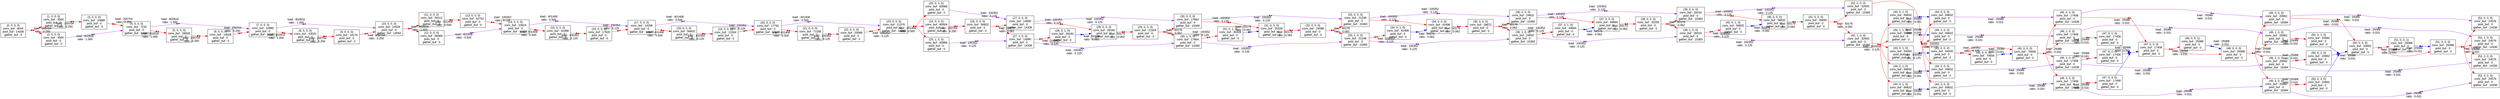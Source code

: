 digraph "graph" {
	rankdir=LR
	"(0, 0, 0, 0)" [label="(0, 0, 0, 0)
conv_buf : 4044
pool_buf : 14336
gather_buf : 0" fontname=Arial shape=rectangle]
	"(1, 0, 0, 0)" [label="(1, 0, 0, 0)
conv_buf : 3584
pool_buf : 0
gather_buf : 0" fontname=Arial shape=rectangle]
	"(2, 0, 0, 0)" [label="(2, 0, 0, 0)
conv_buf : 3584
pool_buf : 0
gather_buf : 0" fontname=Arial shape=rectangle]
	"(3, 0, 0, 0)" [label="(3, 0, 0, 0)
conv_buf : 10880
pool_buf : 0
gather_buf : 0" fontname=Arial shape=rectangle]
	"(4, 0, 0, 0)" [label="(4, 0, 0, 0)
conv_buf : 7232
pool_buf : 0
gather_buf : 14592" fontname=Arial shape=rectangle]
	"(5, 0, 0, 0)" [label="(5, 0, 0, 0)
conv_buf : 28928
pool_buf : 0
gather_buf : 0" fontname=Arial shape=rectangle]
	"(6, 0, 0, 0)" [label="(6, 0, 0, 0)
conv_buf : 14528
pool_buf : 0
gather_buf : 0" fontname=Arial shape=rectangle]
	"(7, 0, 0, 0)" [label="(7, 0, 0, 0)
conv_buf : 10880
pool_buf : 0
gather_buf : 14592" fontname=Arial shape=rectangle]
	"(8, 0, 0, 0)" [label="(8, 0, 0, 0)
conv_buf : 43520
pool_buf : 0
gather_buf : 0" fontname=Arial shape=rectangle]
	"(9, 0, 0, 0)" [label="(9, 0, 0, 0)
conv_buf : 18176
pool_buf : 0
gather_buf : 0" fontname=Arial shape=rectangle]
	"(10, 0, 0, 0)" [label="(10, 0, 0, 0)
conv_buf : 14528
pool_buf : 0
gather_buf : 14592" fontname=Arial shape=rectangle]
	"(11, 0, 0, 0)" [label="(11, 0, 0, 0)
conv_buf : 58112
pool_buf : 0
gather_buf : 0" fontname=Arial shape=rectangle]
	"(12, 0, 0, 0)" [label="(12, 0, 0, 0)
conv_buf : 58368
pool_buf : 0
gather_buf : 0" fontname=Arial shape=rectangle]
	"(13, 0, 0, 0)" [label="(13, 0, 0, 0)
conv_buf : 42752
pool_buf : 0
gather_buf : 0" fontname=Arial shape=rectangle]
	"(14, 0, 0, 0)" [label="(14, 0, 0, 0)
conv_buf : 10624
pool_buf : 0
gather_buf : 14336" fontname=Arial shape=rectangle]
	"(15, 0, 0, 0)" [label="(15, 0, 0, 0)
conv_buf : 42496
pool_buf : 0
gather_buf : 0" fontname=Arial shape=rectangle]
	"(16, 0, 0, 0)" [label="(16, 0, 0, 0)
conv_buf : 17920
pool_buf : 0
gather_buf : 0" fontname=Arial shape=rectangle]
	"(17, 0, 0, 0)" [label="(17, 0, 0, 0)
conv_buf : 14208
pool_buf : 0
gather_buf : 14848" fontname=Arial shape=rectangle]
	"(18, 0, 0, 0)" [label="(18, 0, 0, 0)
conv_buf : 56832
pool_buf : 0
gather_buf : 0" fontname=Arial shape=rectangle]
	"(19, 0, 0, 0)" [label="(19, 0, 0, 0)
conv_buf : 21504
pool_buf : 0
gather_buf : 0" fontname=Arial shape=rectangle]
	"(20, 0, 0, 0)" [label="(20, 0, 0, 0)
conv_buf : 17792
pool_buf : 0
gather_buf : 14848" fontname=Arial shape=rectangle]
	"(21, 0, 0, 0)" [label="(21, 0, 0, 0)
conv_buf : 71168
pool_buf : 0
gather_buf : 0" fontname=Arial shape=rectangle]
	"(22, 0, 0, 0)" [label="(22, 0, 0, 0)
conv_buf : 25088
pool_buf : 0
gather_buf : 0" fontname=Arial shape=rectangle]
	"(23, 0, 0, 0)" [label="(23, 0, 0, 0)
conv_buf : 21376
pool_buf : 0
gather_buf : 14848" fontname=Arial shape=rectangle]
	"(24, 0, 0, 0)" [label="(24, 0, 0, 0)
conv_buf : 85504
pool_buf : 0
gather_buf : 0" fontname=Arial shape=rectangle]
	"(25, 0, 0, 0)" [label="(25, 0, 0, 0)
conv_buf : 83968
pool_buf : 0
gather_buf : 0" fontname=Arial shape=rectangle]
	"(25, 1, 0, 0)" [label="(25, 1, 0, 0)
conv_buf : 83968
pool_buf : 0
gather_buf : 0" fontname=Arial shape=rectangle]
	"(26, 0, 0, 0)" [label="(26, 0, 0, 0)
conv_buf : 56832
pool_buf : 0
gather_buf : 0" fontname=Arial shape=rectangle]
	"(27, 0, 0, 0)" [label="(27, 0, 0, 0)
conv_buf : 14080
pool_buf : 0
gather_buf : 14336" fontname=Arial shape=rectangle]
	"(27, 1, 0, 0)" [label="(27, 1, 0, 0)
conv_buf : 14080
pool_buf : 0
gather_buf : 14336" fontname=Arial shape=rectangle]
	"(28, 0, 0, 0)" [label="(28, 0, 0, 0)
conv_buf : 28160
pool_buf : 0
gather_buf : 0" fontname=Arial shape=rectangle]
	"(28, 0, 1, 0)" [label="(28, 0, 1, 0)
conv_buf : 28160
pool_buf : 0
gather_buf : 0" fontname=Arial shape=rectangle]
	"(29, 0, 0, 0)" [label="(29, 0, 0, 0)
conv_buf : 21504
pool_buf : 0
gather_buf : 0" fontname=Arial shape=rectangle]
	"(30, 0, 0, 0)" [label="(30, 0, 0, 0)
conv_buf : 17664
pool_buf : 0
gather_buf : 15360" fontname=Arial shape=rectangle]
	"(30, 1, 0, 0)" [label="(30, 1, 0, 0)
conv_buf : 17664
pool_buf : 0
gather_buf : 15360" fontname=Arial shape=rectangle]
	"(31, 0, 0, 0)" [label="(31, 0, 0, 0)
conv_buf : 35328
pool_buf : 0
gather_buf : 0" fontname=Arial shape=rectangle]
	"(31, 0, 1, 0)" [label="(31, 0, 1, 0)
conv_buf : 35328
pool_buf : 0
gather_buf : 0" fontname=Arial shape=rectangle]
	"(32, 0, 0, 0)" [label="(32, 0, 0, 0)
conv_buf : 25088
pool_buf : 0
gather_buf : 0" fontname=Arial shape=rectangle]
	"(33, 0, 0, 0)" [label="(33, 0, 0, 0)
conv_buf : 21248
pool_buf : 0
gather_buf : 15360" fontname=Arial shape=rectangle]
	"(33, 1, 0, 0)" [label="(33, 1, 0, 0)
conv_buf : 21248
pool_buf : 0
gather_buf : 15360" fontname=Arial shape=rectangle]
	"(34, 0, 0, 0)" [label="(34, 0, 0, 0)
conv_buf : 42496
pool_buf : 0
gather_buf : 0" fontname=Arial shape=rectangle]
	"(34, 0, 1, 0)" [label="(34, 0, 1, 0)
conv_buf : 42496
pool_buf : 0
gather_buf : 0" fontname=Arial shape=rectangle]
	"(35, 0, 0, 0)" [label="(35, 0, 0, 0)
conv_buf : 28672
pool_buf : 0
gather_buf : 0" fontname=Arial shape=rectangle]
	"(36, 0, 0, 0)" [label="(36, 0, 0, 0)
conv_buf : 24832
pool_buf : 0
gather_buf : 15360" fontname=Arial shape=rectangle]
	"(36, 1, 0, 0)" [label="(36, 1, 0, 0)
conv_buf : 24832
pool_buf : 0
gather_buf : 15360" fontname=Arial shape=rectangle]
	"(37, 0, 0, 0)" [label="(37, 0, 0, 0)
conv_buf : 49664
pool_buf : 0
gather_buf : 0" fontname=Arial shape=rectangle]
	"(37, 0, 1, 0)" [label="(37, 0, 1, 0)
conv_buf : 49664
pool_buf : 0
gather_buf : 0" fontname=Arial shape=rectangle]
	"(38, 0, 0, 0)" [label="(38, 0, 0, 0)
conv_buf : 32256
pool_buf : 0
gather_buf : 0" fontname=Arial shape=rectangle]
	"(39, 0, 0, 0)" [label="(39, 0, 0, 0)
conv_buf : 28416
pool_buf : 0
gather_buf : 15360" fontname=Arial shape=rectangle]
	"(39, 1, 0, 0)" [label="(39, 1, 0, 0)
conv_buf : 28416
pool_buf : 0
gather_buf : 15360" fontname=Arial shape=rectangle]
	"(40, 0, 0, 0)" [label="(40, 0, 0, 0)
conv_buf : 56832
pool_buf : 0
gather_buf : 0" fontname=Arial shape=rectangle]
	"(40, 0, 1, 0)" [label="(40, 0, 1, 0)
conv_buf : 56832
pool_buf : 0
gather_buf : 0" fontname=Arial shape=rectangle]
	"(41, 0, 0, 0)" [label="(41, 0, 0, 0)
conv_buf : 35840
pool_buf : 0
gather_buf : 0" fontname=Arial shape=rectangle]
	"(42, 0, 0, 0)" [label="(42, 0, 0, 0)
conv_buf : 32000
pool_buf : 0
gather_buf : 15360" fontname=Arial shape=rectangle]
	"(42, 1, 0, 0)" [label="(42, 1, 0, 0)
conv_buf : 32000
pool_buf : 0
gather_buf : 15360" fontname=Arial shape=rectangle]
	"(43, 0, 0, 0)" [label="(43, 0, 0, 0)
conv_buf : 64000
pool_buf : 0
gather_buf : 0" fontname=Arial shape=rectangle]
	"(43, 0, 1, 0)" [label="(43, 0, 1, 0)
conv_buf : 64000
pool_buf : 0
gather_buf : 0" fontname=Arial shape=rectangle]
	"(44, 0, 0, 0)" [label="(44, 0, 0, 0)
conv_buf : 69632
pool_buf : 0
gather_buf : 0" fontname=Arial shape=rectangle]
	"(44, 0, 1, 0)" [label="(44, 0, 1, 0)
conv_buf : 69632
pool_buf : 0
gather_buf : 0" fontname=Arial shape=rectangle]
	"(44, 1, 0, 0)" [label="(44, 1, 0, 0)
conv_buf : 69632
pool_buf : 0
gather_buf : 0" fontname=Arial shape=rectangle]
	"(44, 1, 1, 0)" [label="(44, 1, 1, 0)
conv_buf : 69632
pool_buf : 0
gather_buf : 0" fontname=Arial shape=rectangle]
	"(44, 2, 0, 0)" [label="(44, 2, 0, 0)
conv_buf : 69632
pool_buf : 0
gather_buf : 0" fontname=Arial shape=rectangle]
	"(44, 2, 1, 0)" [label="(44, 2, 1, 0)
conv_buf : 69632
pool_buf : 0
gather_buf : 0" fontname=Arial shape=rectangle]
	"(44, 3, 0, 0)" [label="(44, 3, 0, 0)
conv_buf : 69632
pool_buf : 0
gather_buf : 0" fontname=Arial shape=rectangle]
	"(44, 3, 1, 0)" [label="(44, 3, 1, 0)
conv_buf : 69632
pool_buf : 0
gather_buf : 0" fontname=Arial shape=rectangle]
	"(45, 0, 0, 0)" [label="(45, 0, 0, 0)
conv_buf : 70656
pool_buf : 0
gather_buf : 0" fontname=Arial shape=rectangle]
	"(45, 0, 0, 1)" [label="(45, 0, 0, 1)
conv_buf : 70656
pool_buf : 0
gather_buf : 0" fontname=Arial shape=rectangle]
	"(46, 0, 0, 0)" [label="(46, 0, 0, 0)
conv_buf : 17408
pool_buf : 0
gather_buf : 14336" fontname=Arial shape=rectangle]
	"(46, 1, 0, 0)" [label="(46, 1, 0, 0)
conv_buf : 17408
pool_buf : 0
gather_buf : 14336" fontname=Arial shape=rectangle]
	"(46, 2, 0, 0)" [label="(46, 2, 0, 0)
conv_buf : 17408
pool_buf : 0
gather_buf : 14336" fontname=Arial shape=rectangle]
	"(46, 3, 0, 0)" [label="(46, 3, 0, 0)
conv_buf : 17408
pool_buf : 0
gather_buf : 14336" fontname=Arial shape=rectangle]
	"(47, 0, 0, 0)" [label="(47, 0, 0, 0)
conv_buf : 17408
pool_buf : 0
gather_buf : 0" fontname=Arial shape=rectangle]
	"(47, 0, 1, 0)" [label="(47, 0, 1, 0)
conv_buf : 17408
pool_buf : 0
gather_buf : 0" fontname=Arial shape=rectangle]
	"(47, 0, 2, 0)" [label="(47, 0, 2, 0)
conv_buf : 17408
pool_buf : 0
gather_buf : 0" fontname=Arial shape=rectangle]
	"(47, 0, 3, 0)" [label="(47, 0, 3, 0)
conv_buf : 17408
pool_buf : 0
gather_buf : 0" fontname=Arial shape=rectangle]
	"(48, 0, 0, 0)" [label="(48, 0, 0, 0)
conv_buf : 25088
pool_buf : 0
gather_buf : 0" fontname=Arial shape=rectangle]
	"(48, 0, 0, 1)" [label="(48, 0, 0, 1)
conv_buf : 25088
pool_buf : 0
gather_buf : 0" fontname=Arial shape=rectangle]
	"(49, 0, 0, 0)" [label="(49, 0, 0, 0)
conv_buf : 20992
pool_buf : 0
gather_buf : 16384" fontname=Arial shape=rectangle]
	"(49, 1, 0, 0)" [label="(49, 1, 0, 0)
conv_buf : 20992
pool_buf : 0
gather_buf : 16384" fontname=Arial shape=rectangle]
	"(49, 2, 0, 0)" [label="(49, 2, 0, 0)
conv_buf : 20992
pool_buf : 0
gather_buf : 16384" fontname=Arial shape=rectangle]
	"(49, 3, 0, 0)" [label="(49, 3, 0, 0)
conv_buf : 20992
pool_buf : 0
gather_buf : 16384" fontname=Arial shape=rectangle]
	"(50, 0, 0, 0)" [label="(50, 0, 0, 0)
conv_buf : 20992
pool_buf : 0
gather_buf : 0" fontname=Arial shape=rectangle]
	"(50, 0, 1, 0)" [label="(50, 0, 1, 0)
conv_buf : 20992
pool_buf : 0
gather_buf : 0" fontname=Arial shape=rectangle]
	"(50, 0, 2, 0)" [label="(50, 0, 2, 0)
conv_buf : 20992
pool_buf : 0
gather_buf : 0" fontname=Arial shape=rectangle]
	"(50, 0, 3, 0)" [label="(50, 0, 3, 0)
conv_buf : 20992
pool_buf : 0
gather_buf : 0" fontname=Arial shape=rectangle]
	"(51, 0, 0, 0)" [label="(51, 0, 0, 0)
conv_buf : 25088
pool_buf : 0
gather_buf : 0" fontname=Arial shape=rectangle]
	"(51, 0, 0, 1)" [label="(51, 0, 0, 1)
conv_buf : 25088
pool_buf : 0
gather_buf : 0" fontname=Arial shape=rectangle]
	"(52, 0, 0, 0)" [label="(52, 0, 0, 0)
conv_buf : 24576
pool_buf : 0
gather_buf : 14336" fontname=Arial shape=rectangle]
	"(52, 1, 0, 0)" [label="(52, 1, 0, 0)
conv_buf : 24576
pool_buf : 0
gather_buf : 14336" fontname=Arial shape=rectangle]
	"(52, 2, 0, 0)" [label="(52, 2, 0, 0)
conv_buf : 24576
pool_buf : 0
gather_buf : 14336" fontname=Arial shape=rectangle]
	"(52, 3, 0, 0)" [label="(52, 3, 0, 0)
conv_buf : 24576
pool_buf : 0
gather_buf : 14336" fontname=Arial shape=rectangle]
	"cast_from_(0, 0, 0, 0)" [fontname=Arial shape=point xlabel="load : 200704
ratio : 0.250"]
	"cast_from_(1, 0, 0, 0)" [fontname=Arial shape=point xlabel="load : 200704
ratio : 0.250"]
	"cast_from_(3, 0, 0, 0)" [fontname=Arial shape=point xlabel="load : 200704
ratio : 0.250"]
	"cast_from_(4, 0, 0, 0)" [fontname=Arial shape=point xlabel="load : 802816
ratio : 1.000"]
	"gather_from_(4, 0, 0, 0)" [fontname=Arial shape=point xlabel="load : 802816
ratio : 1.000"]
	"gather_from_(2, 0, 0, 0)" [fontname=Arial shape=point xlabel="load : 802816
ratio : 1.000"]
	"cast_from_(5, 0, 0, 0)" [fontname=Arial shape=point xlabel="load : 200704
ratio : 0.250"]
	"cast_from_(6, 0, 0, 0)" [fontname=Arial shape=point xlabel="load : 200704
ratio : 0.250"]
	"cast_from_(7, 0, 0, 0)" [fontname=Arial shape=point xlabel="load : 802816
ratio : 1.000"]
	"gather_from_(7, 0, 0, 0)" [fontname=Arial shape=point xlabel="load : 802816
ratio : 1.000"]
	"cast_from_(8, 0, 0, 0)" [fontname=Arial shape=point xlabel="load : 200704
ratio : 0.250"]
	"cast_from_(9, 0, 0, 0)" [fontname=Arial shape=point xlabel="load : 200704
ratio : 0.250"]
	"cast_from_(10, 0, 0, 0)" [fontname=Arial shape=point xlabel="load : 802816
ratio : 1.000"]
	"cast_from_(11, 0, 0, 0)" [fontname=Arial shape=point xlabel="load : 401408
ratio : 0.500"]
	"cast_from_(13, 0, 0, 0)" [fontname=Arial shape=point xlabel="load : 100352
ratio : 0.125"]
	"cast_from_(14, 0, 0, 0)" [fontname=Arial shape=point xlabel="load : 401408
ratio : 0.500"]
	"gather_from_(14, 0, 0, 0)" [fontname=Arial shape=point xlabel="load : 401408
ratio : 0.500"]
	"gather_from_(12, 0, 0, 0)" [fontname=Arial shape=point xlabel="load : 401408
ratio : 0.500"]
	"cast_from_(15, 0, 0, 0)" [fontname=Arial shape=point xlabel="load : 100352
ratio : 0.125"]
	"cast_from_(16, 0, 0, 0)" [fontname=Arial shape=point xlabel="load : 100352
ratio : 0.125"]
	"cast_from_(17, 0, 0, 0)" [fontname=Arial shape=point xlabel="load : 401408
ratio : 0.500"]
	"gather_from_(17, 0, 0, 0)" [fontname=Arial shape=point xlabel="load : 401408
ratio : 0.500"]
	"cast_from_(18, 0, 0, 0)" [fontname=Arial shape=point xlabel="load : 100352
ratio : 0.125"]
	"cast_from_(19, 0, 0, 0)" [fontname=Arial shape=point xlabel="load : 100352
ratio : 0.125"]
	"cast_from_(20, 0, 0, 0)" [fontname=Arial shape=point xlabel="load : 401408
ratio : 0.500"]
	"gather_from_(20, 0, 0, 0)" [fontname=Arial shape=point xlabel="load : 401408
ratio : 0.500"]
	"cast_from_(21, 0, 0, 0)" [fontname=Arial shape=point xlabel="load : 100352
ratio : 0.125"]
	"cast_from_(22, 0, 0, 0)" [fontname=Arial shape=point xlabel="load : 100352
ratio : 0.125"]
	"cast_from_(23, 0, 0, 0)" [fontname=Arial shape=point xlabel="load : 401408
ratio : 0.500"]
	"cast_from_(24, 0, 0, 0)" [fontname=Arial shape=point xlabel="load : 200704
ratio : 0.250"]
	"cast_from_(26, 0, 0, 0)" [fontname=Arial shape=point xlabel="load : 50176
ratio : 0.062"]
	"cast_from_(27, 0, 0, 0)" [fontname=Arial shape=point xlabel="load : 100352
ratio : 0.125"]
	"cast_from_(27, 1, 0, 0)" [fontname=Arial shape=point xlabel="load : 100352
ratio : 0.125"]
	"gather_from_(27, 0, 0, 0)" [fontname=Arial shape=point xlabel="load : 100352
ratio : 0.125"]
	"gather_from_(27, 1, 0, 0)" [fontname=Arial shape=point xlabel="load : 100352
ratio : 0.125"]
	"gather_from_(25, 0, 0, 0)" [fontname=Arial shape=point xlabel="load : 100352
ratio : 0.125"]
	"gather_from_(25, 1, 0, 0)" [fontname=Arial shape=point xlabel="load : 100352
ratio : 0.125"]
	"cast_from_(28, 0, 0, 0)" [fontname=Arial shape=point xlabel="load : 50176
ratio : 0.062"]
	"cast_from_(29, 0, 0, 0)" [fontname=Arial shape=point xlabel="load : 50176
ratio : 0.062"]
	"cast_from_(30, 0, 0, 0)" [fontname=Arial shape=point xlabel="load : 100352
ratio : 0.125"]
	"cast_from_(30, 1, 0, 0)" [fontname=Arial shape=point xlabel="load : 100352
ratio : 0.125"]
	"gather_from_(30, 0, 0, 0)" [fontname=Arial shape=point xlabel="load : 100352
ratio : 0.125"]
	"gather_from_(30, 1, 0, 0)" [fontname=Arial shape=point xlabel="load : 100352
ratio : 0.125"]
	"cast_from_(31, 0, 0, 0)" [fontname=Arial shape=point xlabel="load : 50176
ratio : 0.062"]
	"cast_from_(32, 0, 0, 0)" [fontname=Arial shape=point xlabel="load : 50176
ratio : 0.062"]
	"cast_from_(33, 0, 0, 0)" [fontname=Arial shape=point xlabel="load : 100352
ratio : 0.125"]
	"cast_from_(33, 1, 0, 0)" [fontname=Arial shape=point xlabel="load : 100352
ratio : 0.125"]
	"gather_from_(33, 0, 0, 0)" [fontname=Arial shape=point xlabel="load : 100352
ratio : 0.125"]
	"gather_from_(33, 1, 0, 0)" [fontname=Arial shape=point xlabel="load : 100352
ratio : 0.125"]
	"cast_from_(34, 0, 0, 0)" [fontname=Arial shape=point xlabel="load : 50176
ratio : 0.062"]
	"cast_from_(35, 0, 0, 0)" [fontname=Arial shape=point xlabel="load : 50176
ratio : 0.062"]
	"cast_from_(36, 0, 0, 0)" [fontname=Arial shape=point xlabel="load : 100352
ratio : 0.125"]
	"cast_from_(36, 1, 0, 0)" [fontname=Arial shape=point xlabel="load : 100352
ratio : 0.125"]
	"gather_from_(36, 0, 0, 0)" [fontname=Arial shape=point xlabel="load : 100352
ratio : 0.125"]
	"gather_from_(36, 1, 0, 0)" [fontname=Arial shape=point xlabel="load : 100352
ratio : 0.125"]
	"cast_from_(37, 0, 0, 0)" [fontname=Arial shape=point xlabel="load : 50176
ratio : 0.062"]
	"cast_from_(38, 0, 0, 0)" [fontname=Arial shape=point xlabel="load : 50176
ratio : 0.062"]
	"cast_from_(39, 0, 0, 0)" [fontname=Arial shape=point xlabel="load : 100352
ratio : 0.125"]
	"cast_from_(39, 1, 0, 0)" [fontname=Arial shape=point xlabel="load : 100352
ratio : 0.125"]
	"gather_from_(39, 0, 0, 0)" [fontname=Arial shape=point xlabel="load : 100352
ratio : 0.125"]
	"gather_from_(39, 1, 0, 0)" [fontname=Arial shape=point xlabel="load : 100352
ratio : 0.125"]
	"cast_from_(40, 0, 0, 0)" [fontname=Arial shape=point xlabel="load : 50176
ratio : 0.062"]
	"cast_from_(41, 0, 0, 0)" [fontname=Arial shape=point xlabel="load : 50176
ratio : 0.062"]
	"cast_from_(42, 0, 0, 0)" [fontname=Arial shape=point xlabel="load : 100352
ratio : 0.125"]
	"cast_from_(42, 1, 0, 0)" [fontname=Arial shape=point xlabel="load : 100352
ratio : 0.125"]
	"cast_from_(43, 0, 0, 0)" [fontname=Arial shape=point xlabel="load : 100352
ratio : 0.125"]
	"cast_from_(45, 0, 0, 0)" [fontname=Arial shape=point xlabel="load : 25088
ratio : 0.031"]
	"cast_from_(46, 0, 0, 0)" [fontname=Arial shape=point xlabel="load : 25088
ratio : 0.031"]
	"cast_from_(46, 1, 0, 0)" [fontname=Arial shape=point xlabel="load : 25088
ratio : 0.031"]
	"cast_from_(46, 2, 0, 0)" [fontname=Arial shape=point xlabel="load : 25088
ratio : 0.031"]
	"cast_from_(46, 3, 0, 0)" [fontname=Arial shape=point xlabel="load : 25088
ratio : 0.031"]
	"gather_from_(46, 0, 0, 0)" [fontname=Arial shape=point xlabel="load : 25088
ratio : 0.031"]
	"gather_from_(46, 1, 0, 0)" [fontname=Arial shape=point xlabel="load : 25088
ratio : 0.031"]
	"gather_from_(46, 2, 0, 0)" [fontname=Arial shape=point xlabel="load : 25088
ratio : 0.031"]
	"gather_from_(46, 3, 0, 0)" [fontname=Arial shape=point xlabel="load : 25088
ratio : 0.031"]
	"gather_from_(44, 0, 0, 0)" [fontname=Arial shape=point xlabel="load : 25088
ratio : 0.031"]
	"gather_from_(44, 1, 0, 0)" [fontname=Arial shape=point xlabel="load : 25088
ratio : 0.031"]
	"gather_from_(44, 2, 0, 0)" [fontname=Arial shape=point xlabel="load : 25088
ratio : 0.031"]
	"gather_from_(44, 3, 0, 0)" [fontname=Arial shape=point xlabel="load : 25088
ratio : 0.031"]
	"cast_from_(47, 0, 0, 0)" [fontname=Arial shape=point xlabel="load : 25088
ratio : 0.031"]
	"cast_from_(48, 0, 0, 0)" [fontname=Arial shape=point xlabel="load : 25088
ratio : 0.031"]
	"cast_from_(49, 0, 0, 0)" [fontname=Arial shape=point xlabel="load : 25088
ratio : 0.031"]
	"cast_from_(49, 1, 0, 0)" [fontname=Arial shape=point xlabel="load : 25088
ratio : 0.031"]
	"cast_from_(49, 2, 0, 0)" [fontname=Arial shape=point xlabel="load : 25088
ratio : 0.031"]
	"cast_from_(49, 3, 0, 0)" [fontname=Arial shape=point xlabel="load : 25088
ratio : 0.031"]
	"gather_from_(49, 0, 0, 0)" [fontname=Arial shape=point xlabel="load : 25088
ratio : 0.031"]
	"gather_from_(49, 1, 0, 0)" [fontname=Arial shape=point xlabel="load : 25088
ratio : 0.031"]
	"gather_from_(49, 2, 0, 0)" [fontname=Arial shape=point xlabel="load : 25088
ratio : 0.031"]
	"gather_from_(49, 3, 0, 0)" [fontname=Arial shape=point xlabel="load : 25088
ratio : 0.031"]
	"cast_from_(50, 0, 0, 0)" [fontname=Arial shape=point xlabel="load : 25088
ratio : 0.031"]
	"cast_from_(51, 0, 0, 0)" [fontname=Arial shape=point xlabel="load : 25088
ratio : 0.031"]
	"merge_to_(28, 0, 0, 0)" [fontname=Arial shape=point xlabel="load : 50176
ratio : 0.062"]
	"merge_to_(31, 0, 0, 0)" [fontname=Arial shape=point xlabel="load : 50176
ratio : 0.062"]
	"merge_to_(34, 0, 0, 0)" [fontname=Arial shape=point xlabel="load : 50176
ratio : 0.062"]
	"merge_to_(37, 0, 0, 0)" [fontname=Arial shape=point xlabel="load : 50176
ratio : 0.062"]
	"merge_to_(40, 0, 0, 0)" [fontname=Arial shape=point xlabel="load : 50176
ratio : 0.062"]
	"merge_to_(43, 0, 0, 0)" [fontname=Arial shape=point xlabel="load : 100352
ratio : 0.125"]
	"merge_to_(44, 0, 0, 0)" [fontname=Arial shape=point xlabel="load : 25088
ratio : 0.031"]
	"merge_to_(44, 1, 0, 0)" [fontname=Arial shape=point xlabel="load : 25088
ratio : 0.031"]
	"merge_to_(44, 2, 0, 0)" [fontname=Arial shape=point xlabel="load : 25088
ratio : 0.031"]
	"merge_to_(44, 3, 0, 0)" [fontname=Arial shape=point xlabel="load : 25088
ratio : 0.031"]
	"merge_to_(45, 0, 0, 0)" [fontname=Arial shape=point xlabel="load : 25088
ratio : 0.031"]
	"merge_to_(47, 0, 0, 0)" [fontname=Arial shape=point xlabel="load : 25088
ratio : 0.031"]
	"merge_to_(48, 0, 0, 0)" [fontname=Arial shape=point xlabel="load : 25088
ratio : 0.031"]
	"merge_to_(50, 0, 0, 0)" [fontname=Arial shape=point xlabel="load : 25088
ratio : 0.031"]
	"merge_to_(51, 0, 0, 0)" [fontname=Arial shape=point xlabel="load : 25088
ratio : 0.031"]
	"(0, 0, 0, 0)" -> "cast_from_(0, 0, 0, 0)" [color=red]
	"(1, 0, 0, 0)" -> "cast_from_(1, 0, 0, 0)" [color=red]
	"(2, 0, 0, 0)" -> "gather_from_(2, 0, 0, 0)" [color=purple]
	"(3, 0, 0, 0)" -> "cast_from_(3, 0, 0, 0)" [color=red]
	"(4, 0, 0, 0)" -> "cast_from_(4, 0, 0, 0)" [color=red]
	"(4, 0, 0, 0)" -> "gather_from_(4, 0, 0, 0)" [color=purple]
	"(5, 0, 0, 0)" -> "cast_from_(5, 0, 0, 0)" [color=red]
	"(6, 0, 0, 0)" -> "cast_from_(6, 0, 0, 0)" [color=red]
	"(7, 0, 0, 0)" -> "cast_from_(7, 0, 0, 0)" [color=red]
	"(7, 0, 0, 0)" -> "gather_from_(7, 0, 0, 0)" [color=purple]
	"(8, 0, 0, 0)" -> "cast_from_(8, 0, 0, 0)" [color=red]
	"(9, 0, 0, 0)" -> "cast_from_(9, 0, 0, 0)" [color=red]
	"(10, 0, 0, 0)" -> "cast_from_(10, 0, 0, 0)" [color=red]
	"(11, 0, 0, 0)" -> "cast_from_(11, 0, 0, 0)" [color=red]
	"(12, 0, 0, 0)" -> "gather_from_(12, 0, 0, 0)" [color=purple]
	"(13, 0, 0, 0)" -> "cast_from_(13, 0, 0, 0)" [color=red]
	"(14, 0, 0, 0)" -> "cast_from_(14, 0, 0, 0)" [color=red]
	"(14, 0, 0, 0)" -> "gather_from_(14, 0, 0, 0)" [color=purple]
	"(15, 0, 0, 0)" -> "cast_from_(15, 0, 0, 0)" [color=red]
	"(16, 0, 0, 0)" -> "cast_from_(16, 0, 0, 0)" [color=red]
	"(17, 0, 0, 0)" -> "cast_from_(17, 0, 0, 0)" [color=red]
	"(17, 0, 0, 0)" -> "gather_from_(17, 0, 0, 0)" [color=purple]
	"(18, 0, 0, 0)" -> "cast_from_(18, 0, 0, 0)" [color=red]
	"(19, 0, 0, 0)" -> "cast_from_(19, 0, 0, 0)" [color=red]
	"(20, 0, 0, 0)" -> "cast_from_(20, 0, 0, 0)" [color=red]
	"(20, 0, 0, 0)" -> "gather_from_(20, 0, 0, 0)" [color=purple]
	"(21, 0, 0, 0)" -> "cast_from_(21, 0, 0, 0)" [color=red]
	"(22, 0, 0, 0)" -> "cast_from_(22, 0, 0, 0)" [color=red]
	"(23, 0, 0, 0)" -> "cast_from_(23, 0, 0, 0)" [color=red]
	"(24, 0, 0, 0)" -> "cast_from_(24, 0, 0, 0)" [color=red]
	"(25, 0, 0, 0)" -> "gather_from_(25, 0, 0, 0)" [color=purple]
	"(25, 1, 0, 0)" -> "gather_from_(25, 1, 0, 0)" [color=purple]
	"(26, 0, 0, 0)" -> "cast_from_(26, 0, 0, 0)" [color=red]
	"(27, 0, 0, 0)" -> "cast_from_(27, 0, 0, 0)" [color=red]
	"(27, 0, 0, 0)" -> "gather_from_(27, 0, 0, 0)" [color=purple]
	"(27, 1, 0, 0)" -> "cast_from_(27, 1, 0, 0)" [color=red]
	"(27, 1, 0, 0)" -> "gather_from_(27, 1, 0, 0)" [color=purple]
	"(28, 0, 0, 0)" -> "cast_from_(28, 0, 0, 0)" [color=red]
	"(28, 0, 1, 0)" -> "merge_to_(28, 0, 0, 0)" [color=blue]
	"(29, 0, 0, 0)" -> "cast_from_(29, 0, 0, 0)" [color=red]
	"(30, 0, 0, 0)" -> "cast_from_(30, 0, 0, 0)" [color=red]
	"(30, 0, 0, 0)" -> "gather_from_(30, 0, 0, 0)" [color=purple]
	"(30, 1, 0, 0)" -> "cast_from_(30, 1, 0, 0)" [color=red]
	"(30, 1, 0, 0)" -> "gather_from_(30, 1, 0, 0)" [color=purple]
	"(31, 0, 0, 0)" -> "cast_from_(31, 0, 0, 0)" [color=red]
	"(31, 0, 1, 0)" -> "merge_to_(31, 0, 0, 0)" [color=blue]
	"(32, 0, 0, 0)" -> "cast_from_(32, 0, 0, 0)" [color=red]
	"(33, 0, 0, 0)" -> "cast_from_(33, 0, 0, 0)" [color=red]
	"(33, 0, 0, 0)" -> "gather_from_(33, 0, 0, 0)" [color=purple]
	"(33, 1, 0, 0)" -> "cast_from_(33, 1, 0, 0)" [color=red]
	"(33, 1, 0, 0)" -> "gather_from_(33, 1, 0, 0)" [color=purple]
	"(34, 0, 0, 0)" -> "cast_from_(34, 0, 0, 0)" [color=red]
	"(34, 0, 1, 0)" -> "merge_to_(34, 0, 0, 0)" [color=blue]
	"(35, 0, 0, 0)" -> "cast_from_(35, 0, 0, 0)" [color=red]
	"(36, 0, 0, 0)" -> "cast_from_(36, 0, 0, 0)" [color=red]
	"(36, 0, 0, 0)" -> "gather_from_(36, 0, 0, 0)" [color=purple]
	"(36, 1, 0, 0)" -> "cast_from_(36, 1, 0, 0)" [color=red]
	"(36, 1, 0, 0)" -> "gather_from_(36, 1, 0, 0)" [color=purple]
	"(37, 0, 0, 0)" -> "cast_from_(37, 0, 0, 0)" [color=red]
	"(37, 0, 1, 0)" -> "merge_to_(37, 0, 0, 0)" [color=blue]
	"(38, 0, 0, 0)" -> "cast_from_(38, 0, 0, 0)" [color=red]
	"(39, 0, 0, 0)" -> "cast_from_(39, 0, 0, 0)" [color=red]
	"(39, 0, 0, 0)" -> "gather_from_(39, 0, 0, 0)" [color=purple]
	"(39, 1, 0, 0)" -> "cast_from_(39, 1, 0, 0)" [color=red]
	"(39, 1, 0, 0)" -> "gather_from_(39, 1, 0, 0)" [color=purple]
	"(40, 0, 0, 0)" -> "cast_from_(40, 0, 0, 0)" [color=red]
	"(40, 0, 1, 0)" -> "merge_to_(40, 0, 0, 0)" [color=blue]
	"(41, 0, 0, 0)" -> "cast_from_(41, 0, 0, 0)" [color=red]
	"(42, 0, 0, 0)" -> "cast_from_(42, 0, 0, 0)" [color=red]
	"(42, 1, 0, 0)" -> "cast_from_(42, 1, 0, 0)" [color=red]
	"(43, 0, 0, 0)" -> "cast_from_(43, 0, 0, 0)" [color=red]
	"(43, 0, 1, 0)" -> "merge_to_(43, 0, 0, 0)" [color=blue]
	"(44, 0, 0, 0)" -> "gather_from_(44, 0, 0, 0)" [color=purple]
	"(44, 0, 1, 0)" -> "merge_to_(44, 0, 0, 0)" [color=blue]
	"(44, 1, 0, 0)" -> "gather_from_(44, 1, 0, 0)" [color=purple]
	"(44, 1, 1, 0)" -> "merge_to_(44, 1, 0, 0)" [color=blue]
	"(44, 2, 0, 0)" -> "gather_from_(44, 2, 0, 0)" [color=purple]
	"(44, 2, 1, 0)" -> "merge_to_(44, 2, 0, 0)" [color=blue]
	"(44, 3, 0, 0)" -> "gather_from_(44, 3, 0, 0)" [color=purple]
	"(44, 3, 1, 0)" -> "merge_to_(44, 3, 0, 0)" [color=blue]
	"(45, 0, 0, 0)" -> "cast_from_(45, 0, 0, 0)" [color=red]
	"(45, 0, 0, 1)" -> "merge_to_(45, 0, 0, 0)" [color=blue]
	"(46, 0, 0, 0)" -> "cast_from_(46, 0, 0, 0)" [color=red]
	"(46, 0, 0, 0)" -> "gather_from_(46, 0, 0, 0)" [color=purple]
	"(46, 1, 0, 0)" -> "cast_from_(46, 1, 0, 0)" [color=red]
	"(46, 1, 0, 0)" -> "gather_from_(46, 1, 0, 0)" [color=purple]
	"(46, 2, 0, 0)" -> "cast_from_(46, 2, 0, 0)" [color=red]
	"(46, 2, 0, 0)" -> "gather_from_(46, 2, 0, 0)" [color=purple]
	"(46, 3, 0, 0)" -> "cast_from_(46, 3, 0, 0)" [color=red]
	"(46, 3, 0, 0)" -> "gather_from_(46, 3, 0, 0)" [color=purple]
	"(47, 0, 0, 0)" -> "cast_from_(47, 0, 0, 0)" [color=red]
	"(47, 0, 1, 0)" -> "merge_to_(47, 0, 0, 0)" [color=blue]
	"(47, 0, 2, 0)" -> "merge_to_(47, 0, 0, 0)" [color=blue]
	"(47, 0, 3, 0)" -> "merge_to_(47, 0, 0, 0)" [color=blue]
	"(48, 0, 0, 0)" -> "cast_from_(48, 0, 0, 0)" [color=red]
	"(48, 0, 0, 1)" -> "merge_to_(48, 0, 0, 0)" [color=blue]
	"(49, 0, 0, 0)" -> "cast_from_(49, 0, 0, 0)" [color=red]
	"(49, 0, 0, 0)" -> "gather_from_(49, 0, 0, 0)" [color=purple]
	"(49, 1, 0, 0)" -> "cast_from_(49, 1, 0, 0)" [color=red]
	"(49, 1, 0, 0)" -> "gather_from_(49, 1, 0, 0)" [color=purple]
	"(49, 2, 0, 0)" -> "cast_from_(49, 2, 0, 0)" [color=red]
	"(49, 2, 0, 0)" -> "gather_from_(49, 2, 0, 0)" [color=purple]
	"(49, 3, 0, 0)" -> "cast_from_(49, 3, 0, 0)" [color=red]
	"(49, 3, 0, 0)" -> "gather_from_(49, 3, 0, 0)" [color=purple]
	"(50, 0, 0, 0)" -> "cast_from_(50, 0, 0, 0)" [color=red]
	"(50, 0, 1, 0)" -> "merge_to_(50, 0, 0, 0)" [color=blue]
	"(50, 0, 2, 0)" -> "merge_to_(50, 0, 0, 0)" [color=blue]
	"(50, 0, 3, 0)" -> "merge_to_(50, 0, 0, 0)" [color=blue]
	"(51, 0, 0, 0)" -> "cast_from_(51, 0, 0, 0)" [color=red]
	"(51, 0, 0, 1)" -> "merge_to_(51, 0, 0, 0)" [color=blue]
	"cast_from_(0, 0, 0, 0)" -> "(1, 0, 0, 0)" [color=red]
	"cast_from_(0, 0, 0, 0)" -> "(2, 0, 0, 0)" [color=red]
	"cast_from_(1, 0, 0, 0)" -> "(3, 0, 0, 0)" [color=red]
	"cast_from_(3, 0, 0, 0)" -> "(4, 0, 0, 0)" [color=red]
	"cast_from_(4, 0, 0, 0)" -> "(5, 0, 0, 0)" [color=red]
	"gather_from_(4, 0, 0, 0)" -> "(7, 0, 0, 0)" [color=purple]
	"gather_from_(2, 0, 0, 0)" -> "(4, 0, 0, 0)" [color=purple]
	"cast_from_(5, 0, 0, 0)" -> "(6, 0, 0, 0)" [color=red]
	"cast_from_(6, 0, 0, 0)" -> "(7, 0, 0, 0)" [color=red]
	"cast_from_(7, 0, 0, 0)" -> "(8, 0, 0, 0)" [color=red]
	"gather_from_(7, 0, 0, 0)" -> "(10, 0, 0, 0)" [color=purple]
	"cast_from_(8, 0, 0, 0)" -> "(9, 0, 0, 0)" [color=red]
	"cast_from_(9, 0, 0, 0)" -> "(10, 0, 0, 0)" [color=red]
	"cast_from_(10, 0, 0, 0)" -> "(11, 0, 0, 0)" [color=red]
	"cast_from_(10, 0, 0, 0)" -> "(12, 0, 0, 0)" [color=red]
	"cast_from_(11, 0, 0, 0)" -> "(13, 0, 0, 0)" [color=red]
	"cast_from_(13, 0, 0, 0)" -> "(14, 0, 0, 0)" [color=red]
	"cast_from_(14, 0, 0, 0)" -> "(15, 0, 0, 0)" [color=red]
	"gather_from_(14, 0, 0, 0)" -> "(17, 0, 0, 0)" [color=purple]
	"gather_from_(12, 0, 0, 0)" -> "(14, 0, 0, 0)" [color=purple]
	"cast_from_(15, 0, 0, 0)" -> "(16, 0, 0, 0)" [color=red]
	"cast_from_(16, 0, 0, 0)" -> "(17, 0, 0, 0)" [color=red]
	"cast_from_(17, 0, 0, 0)" -> "(18, 0, 0, 0)" [color=red]
	"gather_from_(17, 0, 0, 0)" -> "(20, 0, 0, 0)" [color=purple]
	"cast_from_(18, 0, 0, 0)" -> "(19, 0, 0, 0)" [color=red]
	"cast_from_(19, 0, 0, 0)" -> "(20, 0, 0, 0)" [color=red]
	"cast_from_(20, 0, 0, 0)" -> "(21, 0, 0, 0)" [color=red]
	"gather_from_(20, 0, 0, 0)" -> "(23, 0, 0, 0)" [color=purple]
	"cast_from_(21, 0, 0, 0)" -> "(22, 0, 0, 0)" [color=red]
	"cast_from_(22, 0, 0, 0)" -> "(23, 0, 0, 0)" [color=red]
	"cast_from_(23, 0, 0, 0)" -> "(24, 0, 0, 0)" [color=red]
	"cast_from_(23, 0, 0, 0)" -> "(25, 0, 0, 0)" [color=red]
	"cast_from_(23, 0, 0, 0)" -> "(25, 1, 0, 0)" [color=red]
	"cast_from_(24, 0, 0, 0)" -> "(26, 0, 0, 0)" [color=red]
	"cast_from_(26, 0, 0, 0)" -> "(27, 0, 0, 0)" [color=red]
	"cast_from_(26, 0, 0, 0)" -> "(27, 1, 0, 0)" [color=red]
	"cast_from_(27, 0, 0, 0)" -> "(28, 0, 0, 0)" [color=red]
	"cast_from_(27, 1, 0, 0)" -> "(28, 0, 1, 0)" [color=red]
	"gather_from_(27, 0, 0, 0)" -> "(30, 0, 0, 0)" [color=purple]
	"gather_from_(27, 1, 0, 0)" -> "(30, 1, 0, 0)" [color=purple]
	"gather_from_(25, 0, 0, 0)" -> "(27, 0, 0, 0)" [color=purple]
	"gather_from_(25, 1, 0, 0)" -> "(27, 1, 0, 0)" [color=purple]
	"cast_from_(28, 0, 0, 0)" -> "(29, 0, 0, 0)" [color=red]
	"cast_from_(29, 0, 0, 0)" -> "(30, 0, 0, 0)" [color=red]
	"cast_from_(29, 0, 0, 0)" -> "(30, 1, 0, 0)" [color=red]
	"cast_from_(30, 0, 0, 0)" -> "(31, 0, 0, 0)" [color=red]
	"cast_from_(30, 1, 0, 0)" -> "(31, 0, 1, 0)" [color=red]
	"gather_from_(30, 0, 0, 0)" -> "(33, 0, 0, 0)" [color=purple]
	"gather_from_(30, 1, 0, 0)" -> "(33, 1, 0, 0)" [color=purple]
	"cast_from_(31, 0, 0, 0)" -> "(32, 0, 0, 0)" [color=red]
	"cast_from_(32, 0, 0, 0)" -> "(33, 0, 0, 0)" [color=red]
	"cast_from_(32, 0, 0, 0)" -> "(33, 1, 0, 0)" [color=red]
	"cast_from_(33, 0, 0, 0)" -> "(34, 0, 0, 0)" [color=red]
	"cast_from_(33, 1, 0, 0)" -> "(34, 0, 1, 0)" [color=red]
	"gather_from_(33, 0, 0, 0)" -> "(36, 0, 0, 0)" [color=purple]
	"gather_from_(33, 1, 0, 0)" -> "(36, 1, 0, 0)" [color=purple]
	"cast_from_(34, 0, 0, 0)" -> "(35, 0, 0, 0)" [color=red]
	"cast_from_(35, 0, 0, 0)" -> "(36, 0, 0, 0)" [color=red]
	"cast_from_(35, 0, 0, 0)" -> "(36, 1, 0, 0)" [color=red]
	"cast_from_(36, 0, 0, 0)" -> "(37, 0, 0, 0)" [color=red]
	"cast_from_(36, 1, 0, 0)" -> "(37, 0, 1, 0)" [color=red]
	"gather_from_(36, 0, 0, 0)" -> "(39, 0, 0, 0)" [color=purple]
	"gather_from_(36, 1, 0, 0)" -> "(39, 1, 0, 0)" [color=purple]
	"cast_from_(37, 0, 0, 0)" -> "(38, 0, 0, 0)" [color=red]
	"cast_from_(38, 0, 0, 0)" -> "(39, 0, 0, 0)" [color=red]
	"cast_from_(38, 0, 0, 0)" -> "(39, 1, 0, 0)" [color=red]
	"cast_from_(39, 0, 0, 0)" -> "(40, 0, 0, 0)" [color=red]
	"cast_from_(39, 1, 0, 0)" -> "(40, 0, 1, 0)" [color=red]
	"gather_from_(39, 0, 0, 0)" -> "(42, 0, 0, 0)" [color=purple]
	"gather_from_(39, 1, 0, 0)" -> "(42, 1, 0, 0)" [color=purple]
	"cast_from_(40, 0, 0, 0)" -> "(41, 0, 0, 0)" [color=red]
	"cast_from_(41, 0, 0, 0)" -> "(42, 0, 0, 0)" [color=red]
	"cast_from_(41, 0, 0, 0)" -> "(42, 1, 0, 0)" [color=red]
	"cast_from_(42, 0, 0, 0)" -> "(43, 0, 0, 0)" [color=red]
	"cast_from_(42, 0, 0, 0)" -> "(44, 0, 0, 0)" [color=red]
	"cast_from_(42, 0, 0, 0)" -> "(44, 1, 0, 0)" [color=red]
	"cast_from_(42, 0, 0, 0)" -> "(44, 2, 0, 0)" [color=red]
	"cast_from_(42, 0, 0, 0)" -> "(44, 3, 0, 0)" [color=red]
	"cast_from_(42, 1, 0, 0)" -> "(43, 0, 1, 0)" [color=red]
	"cast_from_(42, 1, 0, 0)" -> "(44, 0, 1, 0)" [color=red]
	"cast_from_(42, 1, 0, 0)" -> "(44, 1, 1, 0)" [color=red]
	"cast_from_(42, 1, 0, 0)" -> "(44, 2, 1, 0)" [color=red]
	"cast_from_(42, 1, 0, 0)" -> "(44, 3, 1, 0)" [color=red]
	"cast_from_(43, 0, 0, 0)" -> "(45, 0, 0, 0)" [color=red]
	"cast_from_(43, 0, 0, 0)" -> "(45, 0, 0, 1)" [color=red]
	"cast_from_(45, 0, 0, 0)" -> "(46, 0, 0, 0)" [color=red]
	"cast_from_(45, 0, 0, 0)" -> "(46, 1, 0, 0)" [color=red]
	"cast_from_(45, 0, 0, 0)" -> "(46, 2, 0, 0)" [color=red]
	"cast_from_(45, 0, 0, 0)" -> "(46, 3, 0, 0)" [color=red]
	"cast_from_(46, 0, 0, 0)" -> "(47, 0, 0, 0)" [color=red]
	"cast_from_(46, 1, 0, 0)" -> "(47, 0, 1, 0)" [color=red]
	"cast_from_(46, 2, 0, 0)" -> "(47, 0, 2, 0)" [color=red]
	"cast_from_(46, 3, 0, 0)" -> "(47, 0, 3, 0)" [color=red]
	"gather_from_(46, 0, 0, 0)" -> "(49, 0, 0, 0)" [color=purple]
	"gather_from_(46, 1, 0, 0)" -> "(49, 1, 0, 0)" [color=purple]
	"gather_from_(46, 2, 0, 0)" -> "(49, 2, 0, 0)" [color=purple]
	"gather_from_(46, 3, 0, 0)" -> "(49, 3, 0, 0)" [color=purple]
	"gather_from_(44, 0, 0, 0)" -> "(46, 0, 0, 0)" [color=purple]
	"gather_from_(44, 1, 0, 0)" -> "(46, 1, 0, 0)" [color=purple]
	"gather_from_(44, 2, 0, 0)" -> "(46, 2, 0, 0)" [color=purple]
	"gather_from_(44, 3, 0, 0)" -> "(46, 3, 0, 0)" [color=purple]
	"cast_from_(47, 0, 0, 0)" -> "(48, 0, 0, 0)" [color=red]
	"cast_from_(47, 0, 0, 0)" -> "(48, 0, 0, 1)" [color=red]
	"cast_from_(48, 0, 0, 0)" -> "(49, 0, 0, 0)" [color=red]
	"cast_from_(48, 0, 0, 0)" -> "(49, 1, 0, 0)" [color=red]
	"cast_from_(48, 0, 0, 0)" -> "(49, 2, 0, 0)" [color=red]
	"cast_from_(48, 0, 0, 0)" -> "(49, 3, 0, 0)" [color=red]
	"cast_from_(49, 0, 0, 0)" -> "(50, 0, 0, 0)" [color=red]
	"cast_from_(49, 1, 0, 0)" -> "(50, 0, 1, 0)" [color=red]
	"cast_from_(49, 2, 0, 0)" -> "(50, 0, 2, 0)" [color=red]
	"cast_from_(49, 3, 0, 0)" -> "(50, 0, 3, 0)" [color=red]
	"gather_from_(49, 0, 0, 0)" -> "(52, 0, 0, 0)" [color=purple]
	"gather_from_(49, 1, 0, 0)" -> "(52, 1, 0, 0)" [color=purple]
	"gather_from_(49, 2, 0, 0)" -> "(52, 2, 0, 0)" [color=purple]
	"gather_from_(49, 3, 0, 0)" -> "(52, 3, 0, 0)" [color=purple]
	"cast_from_(50, 0, 0, 0)" -> "(51, 0, 0, 0)" [color=red]
	"cast_from_(50, 0, 0, 0)" -> "(51, 0, 0, 1)" [color=red]
	"cast_from_(51, 0, 0, 0)" -> "(52, 0, 0, 0)" [color=red]
	"cast_from_(51, 0, 0, 0)" -> "(52, 1, 0, 0)" [color=red]
	"cast_from_(51, 0, 0, 0)" -> "(52, 2, 0, 0)" [color=red]
	"cast_from_(51, 0, 0, 0)" -> "(52, 3, 0, 0)" [color=red]
	"merge_to_(28, 0, 0, 0)" -> "(28, 0, 0, 0)" [color=blue]
	"merge_to_(31, 0, 0, 0)" -> "(31, 0, 0, 0)" [color=blue]
	"merge_to_(34, 0, 0, 0)" -> "(34, 0, 0, 0)" [color=blue]
	"merge_to_(37, 0, 0, 0)" -> "(37, 0, 0, 0)" [color=blue]
	"merge_to_(40, 0, 0, 0)" -> "(40, 0, 0, 0)" [color=blue]
	"merge_to_(43, 0, 0, 0)" -> "(43, 0, 0, 0)" [color=blue]
	"merge_to_(44, 0, 0, 0)" -> "(44, 0, 0, 0)" [color=blue]
	"merge_to_(44, 1, 0, 0)" -> "(44, 1, 0, 0)" [color=blue]
	"merge_to_(44, 2, 0, 0)" -> "(44, 2, 0, 0)" [color=blue]
	"merge_to_(44, 3, 0, 0)" -> "(44, 3, 0, 0)" [color=blue]
	"merge_to_(45, 0, 0, 0)" -> "(45, 0, 0, 0)" [color=blue]
	"merge_to_(47, 0, 0, 0)" -> "(47, 0, 0, 0)" [color=blue]
	"merge_to_(48, 0, 0, 0)" -> "(48, 0, 0, 0)" [color=blue]
	"merge_to_(50, 0, 0, 0)" -> "(50, 0, 0, 0)" [color=blue]
	"merge_to_(51, 0, 0, 0)" -> "(51, 0, 0, 0)" [color=blue]
}
